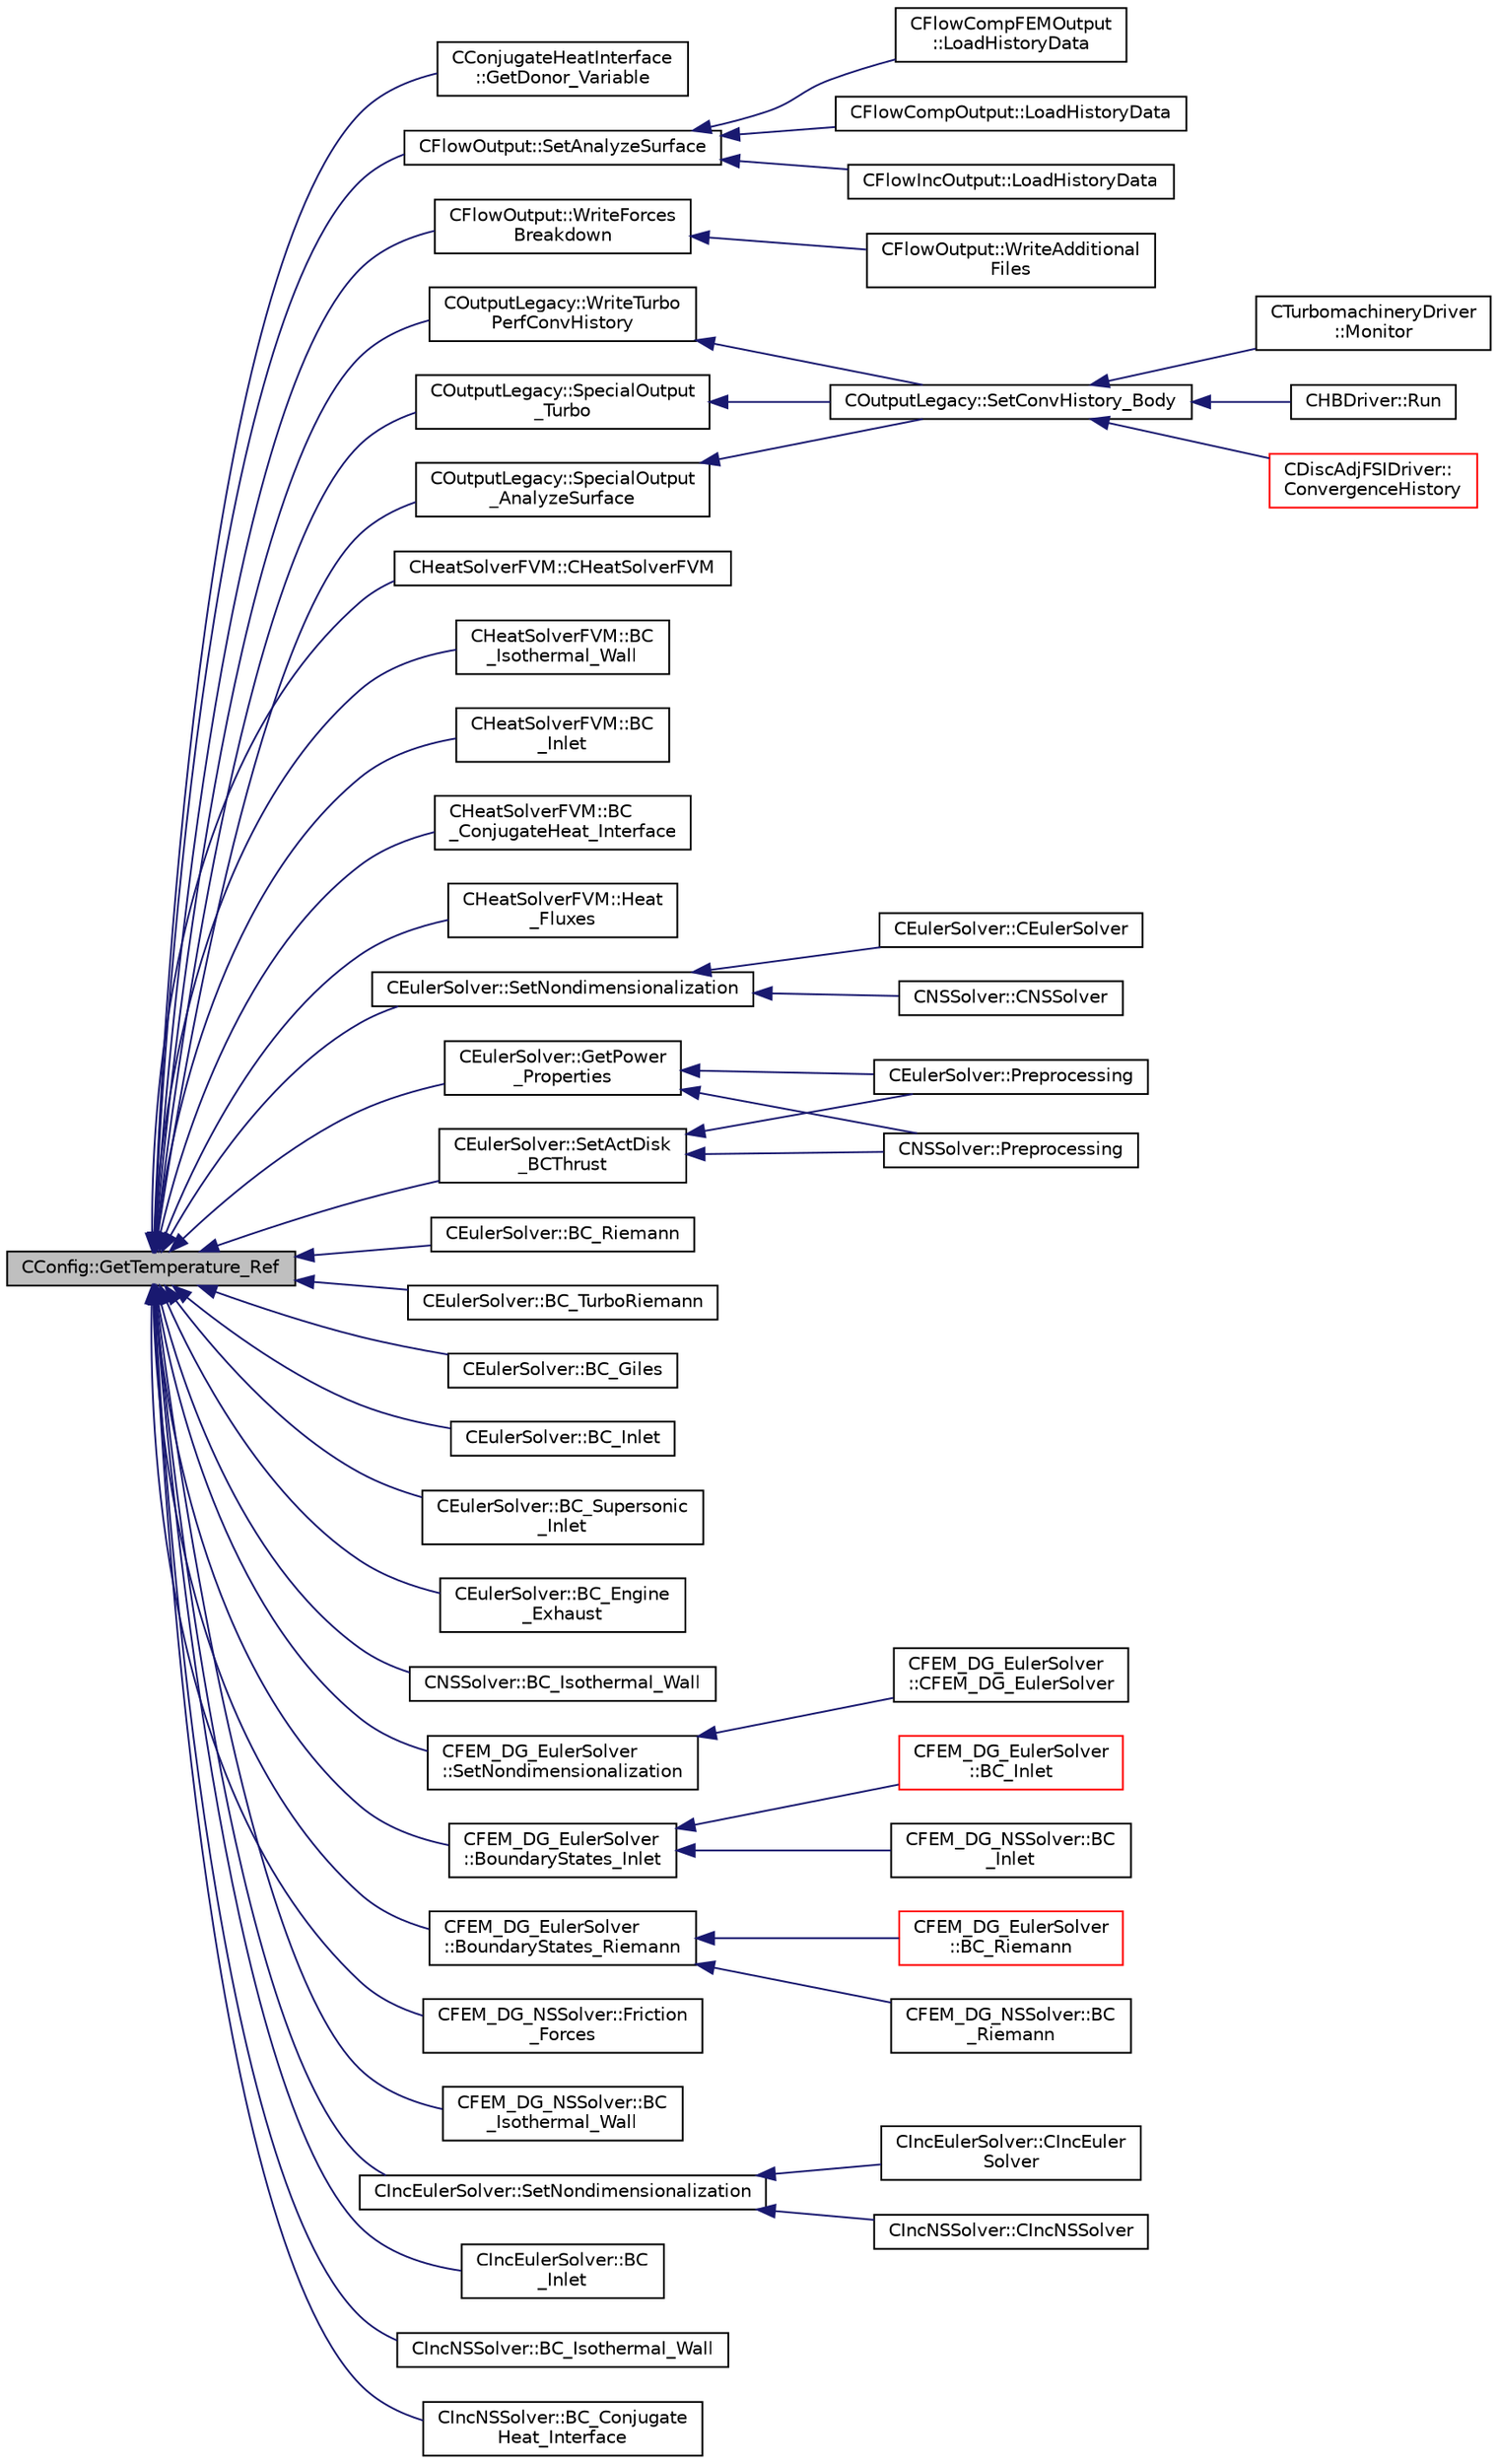 digraph "CConfig::GetTemperature_Ref"
{
  edge [fontname="Helvetica",fontsize="10",labelfontname="Helvetica",labelfontsize="10"];
  node [fontname="Helvetica",fontsize="10",shape=record];
  rankdir="LR";
  Node12292 [label="CConfig::GetTemperature_Ref",height=0.2,width=0.4,color="black", fillcolor="grey75", style="filled", fontcolor="black"];
  Node12292 -> Node12293 [dir="back",color="midnightblue",fontsize="10",style="solid",fontname="Helvetica"];
  Node12293 [label="CConjugateHeatInterface\l::GetDonor_Variable",height=0.2,width=0.4,color="black", fillcolor="white", style="filled",URL="$class_c_conjugate_heat_interface.html#a202dd62e4a06b68c52ffa585d6c28149",tooltip="Retrieve the variable that will be sent from donor mesh to target mesh. "];
  Node12292 -> Node12294 [dir="back",color="midnightblue",fontsize="10",style="solid",fontname="Helvetica"];
  Node12294 [label="CFlowOutput::SetAnalyzeSurface",height=0.2,width=0.4,color="black", fillcolor="white", style="filled",URL="$class_c_flow_output.html#a3fce259b2fe0a624a311ef889f9ab36c",tooltip="Set flow surface output field values. "];
  Node12294 -> Node12295 [dir="back",color="midnightblue",fontsize="10",style="solid",fontname="Helvetica"];
  Node12295 [label="CFlowCompFEMOutput\l::LoadHistoryData",height=0.2,width=0.4,color="black", fillcolor="white", style="filled",URL="$class_c_flow_comp_f_e_m_output.html#a0a4561b8ab0dffd1052f884062fd9710",tooltip="Load the history output field values. "];
  Node12294 -> Node12296 [dir="back",color="midnightblue",fontsize="10",style="solid",fontname="Helvetica"];
  Node12296 [label="CFlowCompOutput::LoadHistoryData",height=0.2,width=0.4,color="black", fillcolor="white", style="filled",URL="$class_c_flow_comp_output.html#a393cb19a691990ee6e88f844eccc79ed",tooltip="Load the history output field values. "];
  Node12294 -> Node12297 [dir="back",color="midnightblue",fontsize="10",style="solid",fontname="Helvetica"];
  Node12297 [label="CFlowIncOutput::LoadHistoryData",height=0.2,width=0.4,color="black", fillcolor="white", style="filled",URL="$class_c_flow_inc_output.html#a466112efa2e3a89cdd2456701a0480b5",tooltip="Load the history output field values. "];
  Node12292 -> Node12298 [dir="back",color="midnightblue",fontsize="10",style="solid",fontname="Helvetica"];
  Node12298 [label="CFlowOutput::WriteForces\lBreakdown",height=0.2,width=0.4,color="black", fillcolor="white", style="filled",URL="$class_c_flow_output.html#afacedef2006aa6fcf8c9a312b5f4430c",tooltip="Write the forces breakdown file. "];
  Node12298 -> Node12299 [dir="back",color="midnightblue",fontsize="10",style="solid",fontname="Helvetica"];
  Node12299 [label="CFlowOutput::WriteAdditional\lFiles",height=0.2,width=0.4,color="black", fillcolor="white", style="filled",URL="$class_c_flow_output.html#aaac3fb7b2575967b157c306065ab1ea8",tooltip="Write any additional files defined for the current solver. "];
  Node12292 -> Node12300 [dir="back",color="midnightblue",fontsize="10",style="solid",fontname="Helvetica"];
  Node12300 [label="COutputLegacy::WriteTurbo\lPerfConvHistory",height=0.2,width=0.4,color="black", fillcolor="white", style="filled",URL="$class_c_output_legacy.html#ac513b03d79ae233f09ee97f59371d038",tooltip="Compute . "];
  Node12300 -> Node12301 [dir="back",color="midnightblue",fontsize="10",style="solid",fontname="Helvetica"];
  Node12301 [label="COutputLegacy::SetConvHistory_Body",height=0.2,width=0.4,color="black", fillcolor="white", style="filled",URL="$class_c_output_legacy.html#a217cc0d778a3828499189a9debee47c6",tooltip="Write the history file and the convergence on the screen for serial computations. ..."];
  Node12301 -> Node12302 [dir="back",color="midnightblue",fontsize="10",style="solid",fontname="Helvetica"];
  Node12302 [label="CTurbomachineryDriver\l::Monitor",height=0.2,width=0.4,color="black", fillcolor="white", style="filled",URL="$class_c_turbomachinery_driver.html#a41d7b50bbacef68eb5436293ebb2da4f",tooltip="Monitor the computation. "];
  Node12301 -> Node12303 [dir="back",color="midnightblue",fontsize="10",style="solid",fontname="Helvetica"];
  Node12303 [label="CHBDriver::Run",height=0.2,width=0.4,color="black", fillcolor="white", style="filled",URL="$class_c_h_b_driver.html#a98c0448a8e0404845ee54e25b62eaea9",tooltip="Run a single iteration of a Harmonic Balance problem. "];
  Node12301 -> Node12304 [dir="back",color="midnightblue",fontsize="10",style="solid",fontname="Helvetica"];
  Node12304 [label="CDiscAdjFSIDriver::\lConvergenceHistory",height=0.2,width=0.4,color="red", fillcolor="white", style="filled",URL="$class_c_disc_adj_f_s_i_driver.html#a139dfa2442613879f2b15f28a09c2bd5",tooltip="Output the convergence history. "];
  Node12292 -> Node12307 [dir="back",color="midnightblue",fontsize="10",style="solid",fontname="Helvetica"];
  Node12307 [label="COutputLegacy::SpecialOutput\l_Turbo",height=0.2,width=0.4,color="black", fillcolor="white", style="filled",URL="$class_c_output_legacy.html#a6f0c7a1f6ae324473c2b095025c9d51d",tooltip="Write the output file for spanwise turboperformance. "];
  Node12307 -> Node12301 [dir="back",color="midnightblue",fontsize="10",style="solid",fontname="Helvetica"];
  Node12292 -> Node12308 [dir="back",color="midnightblue",fontsize="10",style="solid",fontname="Helvetica"];
  Node12308 [label="COutputLegacy::SpecialOutput\l_AnalyzeSurface",height=0.2,width=0.4,color="black", fillcolor="white", style="filled",URL="$class_c_output_legacy.html#ae5bab3f07ff9b9d1434626add0d4d332",tooltip="Writes one dimensional output. "];
  Node12308 -> Node12301 [dir="back",color="midnightblue",fontsize="10",style="solid",fontname="Helvetica"];
  Node12292 -> Node12309 [dir="back",color="midnightblue",fontsize="10",style="solid",fontname="Helvetica"];
  Node12309 [label="CHeatSolverFVM::CHeatSolverFVM",height=0.2,width=0.4,color="black", fillcolor="white", style="filled",URL="$class_c_heat_solver_f_v_m.html#a42af03c3f465c905fbc3ecbee398f5be",tooltip="Constructor of the class. "];
  Node12292 -> Node12310 [dir="back",color="midnightblue",fontsize="10",style="solid",fontname="Helvetica"];
  Node12310 [label="CHeatSolverFVM::BC\l_Isothermal_Wall",height=0.2,width=0.4,color="black", fillcolor="white", style="filled",URL="$class_c_heat_solver_f_v_m.html#a8e5ca5a8cb7c3eed8917cb8e1d0f68c2",tooltip="Impose the Navier-Stokes boundary condition (strong). "];
  Node12292 -> Node12311 [dir="back",color="midnightblue",fontsize="10",style="solid",fontname="Helvetica"];
  Node12311 [label="CHeatSolverFVM::BC\l_Inlet",height=0.2,width=0.4,color="black", fillcolor="white", style="filled",URL="$class_c_heat_solver_f_v_m.html#a3b0b87693870e1b9cf5a16aa644aae8d",tooltip="Impose the inlet boundary condition. "];
  Node12292 -> Node12312 [dir="back",color="midnightblue",fontsize="10",style="solid",fontname="Helvetica"];
  Node12312 [label="CHeatSolverFVM::BC\l_ConjugateHeat_Interface",height=0.2,width=0.4,color="black", fillcolor="white", style="filled",URL="$class_c_heat_solver_f_v_m.html#ab4ec9e8b3220ab50392d3387bc12d894",tooltip="Impose the (received) conjugate heat variables. "];
  Node12292 -> Node12313 [dir="back",color="midnightblue",fontsize="10",style="solid",fontname="Helvetica"];
  Node12313 [label="CHeatSolverFVM::Heat\l_Fluxes",height=0.2,width=0.4,color="black", fillcolor="white", style="filled",URL="$class_c_heat_solver_f_v_m.html#a0f6b7e5a6e657340e1634743b9631102",tooltip="Evaluate heat-flux related objectives. "];
  Node12292 -> Node12314 [dir="back",color="midnightblue",fontsize="10",style="solid",fontname="Helvetica"];
  Node12314 [label="CEulerSolver::SetNondimensionalization",height=0.2,width=0.4,color="black", fillcolor="white", style="filled",URL="$class_c_euler_solver.html#a1c633d6e77fefb2e76308e2ba0af0c2c",tooltip="Set the solver nondimensionalization. "];
  Node12314 -> Node12315 [dir="back",color="midnightblue",fontsize="10",style="solid",fontname="Helvetica"];
  Node12315 [label="CEulerSolver::CEulerSolver",height=0.2,width=0.4,color="black", fillcolor="white", style="filled",URL="$class_c_euler_solver.html#ae1e74218b4e943111b100d7ddcbd4db9"];
  Node12314 -> Node12316 [dir="back",color="midnightblue",fontsize="10",style="solid",fontname="Helvetica"];
  Node12316 [label="CNSSolver::CNSSolver",height=0.2,width=0.4,color="black", fillcolor="white", style="filled",URL="$class_c_n_s_solver.html#a2a8ad49c42b4546696e631cf44b7788b"];
  Node12292 -> Node12317 [dir="back",color="midnightblue",fontsize="10",style="solid",fontname="Helvetica"];
  Node12317 [label="CEulerSolver::GetPower\l_Properties",height=0.2,width=0.4,color="black", fillcolor="white", style="filled",URL="$class_c_euler_solver.html#ad8b538a82e5a7a7e3903ec29954b1d07",tooltip="Compute the Fan face Mach number. "];
  Node12317 -> Node12318 [dir="back",color="midnightblue",fontsize="10",style="solid",fontname="Helvetica"];
  Node12318 [label="CEulerSolver::Preprocessing",height=0.2,width=0.4,color="black", fillcolor="white", style="filled",URL="$class_c_euler_solver.html#a8b89e1bfce33284c2d8f5f00f82f3f3f",tooltip="Compute primitive variables and their gradients. "];
  Node12317 -> Node12319 [dir="back",color="midnightblue",fontsize="10",style="solid",fontname="Helvetica"];
  Node12319 [label="CNSSolver::Preprocessing",height=0.2,width=0.4,color="black", fillcolor="white", style="filled",URL="$class_c_n_s_solver.html#a028c83d18cf8520dff2f9628d8a04e4b",tooltip="Restart residual and compute gradients. "];
  Node12292 -> Node12320 [dir="back",color="midnightblue",fontsize="10",style="solid",fontname="Helvetica"];
  Node12320 [label="CEulerSolver::SetActDisk\l_BCThrust",height=0.2,width=0.4,color="black", fillcolor="white", style="filled",URL="$class_c_euler_solver.html#a147d5ae75cf7de115e4be2c23ba95f6d",tooltip="Update the AoA and freestream velocity at the farfield. "];
  Node12320 -> Node12318 [dir="back",color="midnightblue",fontsize="10",style="solid",fontname="Helvetica"];
  Node12320 -> Node12319 [dir="back",color="midnightblue",fontsize="10",style="solid",fontname="Helvetica"];
  Node12292 -> Node12321 [dir="back",color="midnightblue",fontsize="10",style="solid",fontname="Helvetica"];
  Node12321 [label="CEulerSolver::BC_Riemann",height=0.2,width=0.4,color="black", fillcolor="white", style="filled",URL="$class_c_euler_solver.html#a22c21d18fa626d489db9a387234bd9d0",tooltip="Impose the boundary condition using characteristic recostruction. "];
  Node12292 -> Node12322 [dir="back",color="midnightblue",fontsize="10",style="solid",fontname="Helvetica"];
  Node12322 [label="CEulerSolver::BC_TurboRiemann",height=0.2,width=0.4,color="black", fillcolor="white", style="filled",URL="$class_c_euler_solver.html#a0066305803a18511fb89b8951f4e4866",tooltip="Impose the boundary condition using characteristic recostruction. "];
  Node12292 -> Node12323 [dir="back",color="midnightblue",fontsize="10",style="solid",fontname="Helvetica"];
  Node12323 [label="CEulerSolver::BC_Giles",height=0.2,width=0.4,color="black", fillcolor="white", style="filled",URL="$class_c_euler_solver.html#aa4c3988e3ce0c18460b5c069650c57b0",tooltip="Impose the boundary condition using characteristic recostruction. "];
  Node12292 -> Node12324 [dir="back",color="midnightblue",fontsize="10",style="solid",fontname="Helvetica"];
  Node12324 [label="CEulerSolver::BC_Inlet",height=0.2,width=0.4,color="black", fillcolor="white", style="filled",URL="$class_c_euler_solver.html#aabbe4c302452f52fcbe5cdf7022e6c9a",tooltip="Impose a subsonic inlet boundary condition. "];
  Node12292 -> Node12325 [dir="back",color="midnightblue",fontsize="10",style="solid",fontname="Helvetica"];
  Node12325 [label="CEulerSolver::BC_Supersonic\l_Inlet",height=0.2,width=0.4,color="black", fillcolor="white", style="filled",URL="$class_c_euler_solver.html#ab8faca63b78a195c05f26737be131ea5",tooltip="Impose a supersonic inlet boundary condition. "];
  Node12292 -> Node12326 [dir="back",color="midnightblue",fontsize="10",style="solid",fontname="Helvetica"];
  Node12326 [label="CEulerSolver::BC_Engine\l_Exhaust",height=0.2,width=0.4,color="black", fillcolor="white", style="filled",URL="$class_c_euler_solver.html#a423f40edc79091baa43bda1fdbd2575c",tooltip="Impose the ancelle exhaust boundary condition. "];
  Node12292 -> Node12327 [dir="back",color="midnightblue",fontsize="10",style="solid",fontname="Helvetica"];
  Node12327 [label="CNSSolver::BC_Isothermal_Wall",height=0.2,width=0.4,color="black", fillcolor="white", style="filled",URL="$class_c_n_s_solver.html#acc95e1ac60fd8a27a8e44d1015c7deba",tooltip="Impose the Navier-Stokes boundary condition (strong). "];
  Node12292 -> Node12328 [dir="back",color="midnightblue",fontsize="10",style="solid",fontname="Helvetica"];
  Node12328 [label="CFEM_DG_EulerSolver\l::SetNondimensionalization",height=0.2,width=0.4,color="black", fillcolor="white", style="filled",URL="$class_c_f_e_m___d_g___euler_solver.html#a31316dc2fe564329d9bb372961b10a3a",tooltip="Set the fluid solver nondimensionalization. "];
  Node12328 -> Node12329 [dir="back",color="midnightblue",fontsize="10",style="solid",fontname="Helvetica"];
  Node12329 [label="CFEM_DG_EulerSolver\l::CFEM_DG_EulerSolver",height=0.2,width=0.4,color="black", fillcolor="white", style="filled",URL="$class_c_f_e_m___d_g___euler_solver.html#a70d30ef9e7cd7620d54ec73f4b1ed28c"];
  Node12292 -> Node12330 [dir="back",color="midnightblue",fontsize="10",style="solid",fontname="Helvetica"];
  Node12330 [label="CFEM_DG_EulerSolver\l::BoundaryStates_Inlet",height=0.2,width=0.4,color="black", fillcolor="white", style="filled",URL="$class_c_f_e_m___d_g___euler_solver.html#af993f01423bbb8e24b8c2bb565bf55eb",tooltip="Function, which computes the boundary states in the integration points of the boundary face by applyi..."];
  Node12330 -> Node12331 [dir="back",color="midnightblue",fontsize="10",style="solid",fontname="Helvetica"];
  Node12331 [label="CFEM_DG_EulerSolver\l::BC_Inlet",height=0.2,width=0.4,color="red", fillcolor="white", style="filled",URL="$class_c_f_e_m___d_g___euler_solver.html#ade8441a575543603f4e4218fb52e33a2",tooltip="Impose the subsonic inlet boundary condition. It is a virtual function, because for Navier-Stokes it ..."];
  Node12330 -> Node12336 [dir="back",color="midnightblue",fontsize="10",style="solid",fontname="Helvetica"];
  Node12336 [label="CFEM_DG_NSSolver::BC\l_Inlet",height=0.2,width=0.4,color="black", fillcolor="white", style="filled",URL="$class_c_f_e_m___d_g___n_s_solver.html#a2865905d6ed26dcd2d2d850db9366d05",tooltip="Impose the subsonic inlet boundary condition. "];
  Node12292 -> Node12337 [dir="back",color="midnightblue",fontsize="10",style="solid",fontname="Helvetica"];
  Node12337 [label="CFEM_DG_EulerSolver\l::BoundaryStates_Riemann",height=0.2,width=0.4,color="black", fillcolor="white", style="filled",URL="$class_c_f_e_m___d_g___euler_solver.html#a5bfdc0bca1daa8e5d716d4fc3c7f5867",tooltip="Function, which computes the boundary states in the integration points of the boundary face by applyi..."];
  Node12337 -> Node12338 [dir="back",color="midnightblue",fontsize="10",style="solid",fontname="Helvetica"];
  Node12338 [label="CFEM_DG_EulerSolver\l::BC_Riemann",height=0.2,width=0.4,color="red", fillcolor="white", style="filled",URL="$class_c_f_e_m___d_g___euler_solver.html#aaff04081aba8d9e24f0e615161e8020f",tooltip="Impose the boundary condition using characteristic reconstruction. It is a virtual function..."];
  Node12337 -> Node12339 [dir="back",color="midnightblue",fontsize="10",style="solid",fontname="Helvetica"];
  Node12339 [label="CFEM_DG_NSSolver::BC\l_Riemann",height=0.2,width=0.4,color="black", fillcolor="white", style="filled",URL="$class_c_f_e_m___d_g___n_s_solver.html#afa0326d05f194eaacbb86e6231b27dd4",tooltip="Impose the boundary condition using characteristic reconstruction. "];
  Node12292 -> Node12340 [dir="back",color="midnightblue",fontsize="10",style="solid",fontname="Helvetica"];
  Node12340 [label="CFEM_DG_NSSolver::Friction\l_Forces",height=0.2,width=0.4,color="black", fillcolor="white", style="filled",URL="$class_c_f_e_m___d_g___n_s_solver.html#a15cec95ab40ebb36ee69bc5f58840cf3",tooltip="Compute the viscous forces and all the addimensional coefficients. "];
  Node12292 -> Node12341 [dir="back",color="midnightblue",fontsize="10",style="solid",fontname="Helvetica"];
  Node12341 [label="CFEM_DG_NSSolver::BC\l_Isothermal_Wall",height=0.2,width=0.4,color="black", fillcolor="white", style="filled",URL="$class_c_f_e_m___d_g___n_s_solver.html#abcb36132263699c73988c03ca324e290",tooltip="Impose an isothermal condition at the wall. "];
  Node12292 -> Node12342 [dir="back",color="midnightblue",fontsize="10",style="solid",fontname="Helvetica"];
  Node12342 [label="CIncEulerSolver::SetNondimensionalization",height=0.2,width=0.4,color="black", fillcolor="white", style="filled",URL="$class_c_inc_euler_solver.html#a2cffaa24417cb3803d36d38b3874d6d0",tooltip="Set the solver nondimensionalization. "];
  Node12342 -> Node12343 [dir="back",color="midnightblue",fontsize="10",style="solid",fontname="Helvetica"];
  Node12343 [label="CIncEulerSolver::CIncEuler\lSolver",height=0.2,width=0.4,color="black", fillcolor="white", style="filled",URL="$class_c_inc_euler_solver.html#a91f644b8f9a00215bac5bcd31dfc06d8"];
  Node12342 -> Node12344 [dir="back",color="midnightblue",fontsize="10",style="solid",fontname="Helvetica"];
  Node12344 [label="CIncNSSolver::CIncNSSolver",height=0.2,width=0.4,color="black", fillcolor="white", style="filled",URL="$class_c_inc_n_s_solver.html#a82152ac7e91fb1c5c073d98a1f08e2aa"];
  Node12292 -> Node12345 [dir="back",color="midnightblue",fontsize="10",style="solid",fontname="Helvetica"];
  Node12345 [label="CIncEulerSolver::BC\l_Inlet",height=0.2,width=0.4,color="black", fillcolor="white", style="filled",URL="$class_c_inc_euler_solver.html#a318f79c279e467bbea21276ccd08ca92",tooltip="Impose a subsonic inlet boundary condition. "];
  Node12292 -> Node12346 [dir="back",color="midnightblue",fontsize="10",style="solid",fontname="Helvetica"];
  Node12346 [label="CIncNSSolver::BC_Isothermal_Wall",height=0.2,width=0.4,color="black", fillcolor="white", style="filled",URL="$class_c_inc_n_s_solver.html#aff9a4fe7596b26665f888b60a39d5076",tooltip="Impose an isothermal temperature condition at the wall. "];
  Node12292 -> Node12347 [dir="back",color="midnightblue",fontsize="10",style="solid",fontname="Helvetica"];
  Node12347 [label="CIncNSSolver::BC_Conjugate\lHeat_Interface",height=0.2,width=0.4,color="black", fillcolor="white", style="filled",URL="$class_c_inc_n_s_solver.html#a63488a5dc1ba150b2b0d74b389c9cfa7",tooltip="Impose the (received) conjugate heat variables. "];
}
